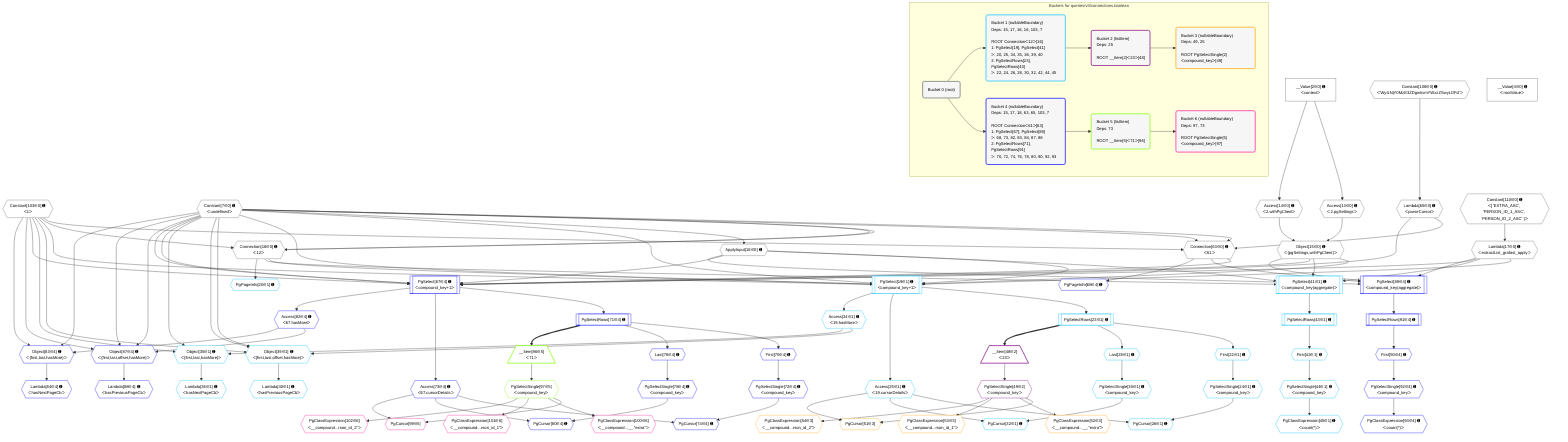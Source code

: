 %%{init: {'themeVariables': { 'fontSize': '12px'}}}%%
graph TD
    classDef path fill:#eee,stroke:#000,color:#000
    classDef plan fill:#fff,stroke-width:1px,color:#000
    classDef itemplan fill:#fff,stroke-width:2px,color:#000
    classDef unbatchedplan fill:#dff,stroke-width:1px,color:#000
    classDef sideeffectplan fill:#fcc,stroke-width:2px,color:#000
    classDef bucket fill:#f6f6f6,color:#000,stroke-width:2px,text-align:left


    %% plan dependencies
    Connection63{{"Connection[63∈0] ➊<br />ᐸ61ᐳ"}}:::plan
    Constant103{{"Constant[103∈0] ➊<br />ᐸ1ᐳ"}}:::plan
    Constant7{{"Constant[7∈0] ➊<br />ᐸundefinedᐳ"}}:::plan
    Lambda65{{"Lambda[65∈0] ➊<br />ᐸparseCursorᐳ"}}:::plan
    Constant103 & Constant7 & Constant7 & Lambda65 --> Connection63
    Connection16{{"Connection[16∈0] ➊<br />ᐸ12ᐳ"}}:::plan
    Constant103 & Constant7 & Constant7 --> Connection16
    Object15{{"Object[15∈0] ➊<br />ᐸ{pgSettings,withPgClient}ᐳ"}}:::plan
    Access13{{"Access[13∈0] ➊<br />ᐸ2.pgSettingsᐳ"}}:::plan
    Access14{{"Access[14∈0] ➊<br />ᐸ2.withPgClientᐳ"}}:::plan
    Access13 & Access14 --> Object15
    __Value2["__Value[2∈0] ➊<br />ᐸcontextᐳ"]:::plan
    __Value2 --> Access13
    __Value2 --> Access14
    Lambda17{{"Lambda[17∈0] ➊<br />ᐸextractList_grafast_applyᐳ"}}:::plan
    Constant110{{"Constant[110∈0] ➊<br />ᐸ[ 'EXTRA_ASC', 'PERSON_ID_1_ASC', 'PERSON_ID_2_ASC' ]ᐳ"}}:::plan
    Constant110 --> Lambda17
    ApplyInput18{{"ApplyInput[18∈0] ➊"}}:::plan
    Constant7 --> ApplyInput18
    Constant108{{"Constant[108∈0] ➊<br />ᐸ'WyIzNjY0MzE3ZDgwIixmYWxzZSwyLDFd'ᐳ"}}:::plan
    Constant108 --> Lambda65
    __Value4["__Value[4∈0] ➊<br />ᐸrootValueᐳ"]:::plan
    PgSelect19[["PgSelect[19∈1] ➊<br />ᐸcompound_key+1ᐳ"]]:::plan
    Object15 & Lambda17 & ApplyInput18 & Connection16 & Constant103 & Constant7 & Constant7 --> PgSelect19
    Object39{{"Object[39∈1] ➊<br />ᐸ{first,last,offset,hasMore}ᐳ"}}:::plan
    Access34{{"Access[34∈1] ➊<br />ᐸ19.hasMoreᐳ"}}:::plan
    Constant103 & Constant7 & Constant7 & Access34 --> Object39
    PgSelect41[["PgSelect[41∈1] ➊<br />ᐸcompound_key(aggregate)ᐳ"]]:::plan
    Object15 & Lambda17 & ApplyInput18 & Connection16 --> PgSelect41
    Object35{{"Object[35∈1] ➊<br />ᐸ{first,last,hasMore}ᐳ"}}:::plan
    Constant103 & Constant7 & Access34 --> Object35
    PgCursor26{{"PgCursor[26∈1] ➊"}}:::plan
    PgSelectSingle24{{"PgSelectSingle[24∈1] ➊<br />ᐸcompound_keyᐳ"}}:::plan
    Access25{{"Access[25∈1] ➊<br />ᐸ19.cursorDetailsᐳ"}}:::plan
    PgSelectSingle24 & Access25 --> PgCursor26
    PgCursor32{{"PgCursor[32∈1] ➊"}}:::plan
    PgSelectSingle30{{"PgSelectSingle[30∈1] ➊<br />ᐸcompound_keyᐳ"}}:::plan
    PgSelectSingle30 & Access25 --> PgCursor32
    PgPageInfo20{{"PgPageInfo[20∈1] ➊"}}:::plan
    Connection16 --> PgPageInfo20
    First22{{"First[22∈1] ➊"}}:::plan
    PgSelectRows23[["PgSelectRows[23∈1] ➊"]]:::plan
    PgSelectRows23 --> First22
    PgSelect19 --> PgSelectRows23
    First22 --> PgSelectSingle24
    PgSelect19 --> Access25
    Last28{{"Last[28∈1] ➊"}}:::plan
    PgSelectRows23 --> Last28
    Last28 --> PgSelectSingle30
    PgSelect19 --> Access34
    Lambda36{{"Lambda[36∈1] ➊<br />ᐸhasNextPageCbᐳ"}}:::plan
    Object35 --> Lambda36
    Lambda40{{"Lambda[40∈1] ➊<br />ᐸhasPreviousPageCbᐳ"}}:::plan
    Object39 --> Lambda40
    First42{{"First[42∈1] ➊"}}:::plan
    PgSelectRows43[["PgSelectRows[43∈1] ➊"]]:::plan
    PgSelectRows43 --> First42
    PgSelect41 --> PgSelectRows43
    PgSelectSingle44{{"PgSelectSingle[44∈1] ➊<br />ᐸcompound_keyᐳ"}}:::plan
    First42 --> PgSelectSingle44
    PgClassExpression45{{"PgClassExpression[45∈1] ➊<br />ᐸcount(*)ᐳ"}}:::plan
    PgSelectSingle44 --> PgClassExpression45
    __Item48[/"__Item[48∈2]<br />ᐸ23ᐳ"\]:::itemplan
    PgSelectRows23 ==> __Item48
    PgSelectSingle49{{"PgSelectSingle[49∈2]<br />ᐸcompound_keyᐳ"}}:::plan
    __Item48 --> PgSelectSingle49
    PgCursor51{{"PgCursor[51∈3]"}}:::plan
    PgSelectSingle49 & Access25 --> PgCursor51
    PgClassExpression52{{"PgClassExpression[52∈3]<br />ᐸ__compound...__.”extra”ᐳ"}}:::plan
    PgSelectSingle49 --> PgClassExpression52
    PgClassExpression53{{"PgClassExpression[53∈3]<br />ᐸ__compound...rson_id_1”ᐳ"}}:::plan
    PgSelectSingle49 --> PgClassExpression53
    PgClassExpression54{{"PgClassExpression[54∈3]<br />ᐸ__compound...rson_id_2”ᐳ"}}:::plan
    PgSelectSingle49 --> PgClassExpression54
    PgSelect67[["PgSelect[67∈4] ➊<br />ᐸcompound_key+1ᐳ"]]:::plan
    Object15 & Lambda17 & ApplyInput18 & Connection63 & Lambda65 & Constant103 & Constant7 & Constant7 --> PgSelect67
    Object87{{"Object[87∈4] ➊<br />ᐸ{first,last,offset,hasMore}ᐳ"}}:::plan
    Access82{{"Access[82∈4] ➊<br />ᐸ67.hasMoreᐳ"}}:::plan
    Constant103 & Constant7 & Constant7 & Access82 --> Object87
    PgSelect89[["PgSelect[89∈4] ➊<br />ᐸcompound_key(aggregate)ᐳ"]]:::plan
    Object15 & Lambda17 & ApplyInput18 & Connection63 --> PgSelect89
    Object83{{"Object[83∈4] ➊<br />ᐸ{first,last,hasMore}ᐳ"}}:::plan
    Constant103 & Constant7 & Access82 --> Object83
    PgCursor74{{"PgCursor[74∈4] ➊"}}:::plan
    PgSelectSingle72{{"PgSelectSingle[72∈4] ➊<br />ᐸcompound_keyᐳ"}}:::plan
    Access73{{"Access[73∈4] ➊<br />ᐸ67.cursorDetailsᐳ"}}:::plan
    PgSelectSingle72 & Access73 --> PgCursor74
    PgCursor80{{"PgCursor[80∈4] ➊"}}:::plan
    PgSelectSingle78{{"PgSelectSingle[78∈4] ➊<br />ᐸcompound_keyᐳ"}}:::plan
    PgSelectSingle78 & Access73 --> PgCursor80
    PgPageInfo68{{"PgPageInfo[68∈4] ➊"}}:::plan
    Connection63 --> PgPageInfo68
    First70{{"First[70∈4] ➊"}}:::plan
    PgSelectRows71[["PgSelectRows[71∈4] ➊"]]:::plan
    PgSelectRows71 --> First70
    PgSelect67 --> PgSelectRows71
    First70 --> PgSelectSingle72
    PgSelect67 --> Access73
    Last76{{"Last[76∈4] ➊"}}:::plan
    PgSelectRows71 --> Last76
    Last76 --> PgSelectSingle78
    PgSelect67 --> Access82
    Lambda84{{"Lambda[84∈4] ➊<br />ᐸhasNextPageCbᐳ"}}:::plan
    Object83 --> Lambda84
    Lambda88{{"Lambda[88∈4] ➊<br />ᐸhasPreviousPageCbᐳ"}}:::plan
    Object87 --> Lambda88
    First90{{"First[90∈4] ➊"}}:::plan
    PgSelectRows91[["PgSelectRows[91∈4] ➊"]]:::plan
    PgSelectRows91 --> First90
    PgSelect89 --> PgSelectRows91
    PgSelectSingle92{{"PgSelectSingle[92∈4] ➊<br />ᐸcompound_keyᐳ"}}:::plan
    First90 --> PgSelectSingle92
    PgClassExpression93{{"PgClassExpression[93∈4] ➊<br />ᐸcount(*)ᐳ"}}:::plan
    PgSelectSingle92 --> PgClassExpression93
    __Item96[/"__Item[96∈5]<br />ᐸ71ᐳ"\]:::itemplan
    PgSelectRows71 ==> __Item96
    PgSelectSingle97{{"PgSelectSingle[97∈5]<br />ᐸcompound_keyᐳ"}}:::plan
    __Item96 --> PgSelectSingle97
    PgCursor99{{"PgCursor[99∈6]"}}:::plan
    PgSelectSingle97 & Access73 --> PgCursor99
    PgClassExpression100{{"PgClassExpression[100∈6]<br />ᐸ__compound...__.”extra”ᐳ"}}:::plan
    PgSelectSingle97 --> PgClassExpression100
    PgClassExpression101{{"PgClassExpression[101∈6]<br />ᐸ__compound...rson_id_1”ᐳ"}}:::plan
    PgSelectSingle97 --> PgClassExpression101
    PgClassExpression102{{"PgClassExpression[102∈6]<br />ᐸ__compound...rson_id_2”ᐳ"}}:::plan
    PgSelectSingle97 --> PgClassExpression102

    %% define steps

    subgraph "Buckets for queries/v4/connections.boolean"
    Bucket0("Bucket 0 (root)"):::bucket
    classDef bucket0 stroke:#696969
    class Bucket0,__Value2,__Value4,Constant7,Access13,Access14,Object15,Connection16,Lambda17,ApplyInput18,Connection63,Lambda65,Constant103,Constant108,Constant110 bucket0
    Bucket1("Bucket 1 (nullableBoundary)<br />Deps: 15, 17, 18, 16, 103, 7<br /><br />ROOT Connectionᐸ12ᐳ[16]<br />1: PgSelect[19], PgSelect[41]<br />ᐳ: 20, 25, 34, 35, 36, 39, 40<br />2: PgSelectRows[23], PgSelectRows[43]<br />ᐳ: 22, 24, 26, 28, 30, 32, 42, 44, 45"):::bucket
    classDef bucket1 stroke:#00bfff
    class Bucket1,PgSelect19,PgPageInfo20,First22,PgSelectRows23,PgSelectSingle24,Access25,PgCursor26,Last28,PgSelectSingle30,PgCursor32,Access34,Object35,Lambda36,Object39,Lambda40,PgSelect41,First42,PgSelectRows43,PgSelectSingle44,PgClassExpression45 bucket1
    Bucket2("Bucket 2 (listItem)<br />Deps: 25<br /><br />ROOT __Item{2}ᐸ23ᐳ[48]"):::bucket
    classDef bucket2 stroke:#7f007f
    class Bucket2,__Item48,PgSelectSingle49 bucket2
    Bucket3("Bucket 3 (nullableBoundary)<br />Deps: 49, 25<br /><br />ROOT PgSelectSingle{2}ᐸcompound_keyᐳ[49]"):::bucket
    classDef bucket3 stroke:#ffa500
    class Bucket3,PgCursor51,PgClassExpression52,PgClassExpression53,PgClassExpression54 bucket3
    Bucket4("Bucket 4 (nullableBoundary)<br />Deps: 15, 17, 18, 63, 65, 103, 7<br /><br />ROOT Connectionᐸ61ᐳ[63]<br />1: PgSelect[67], PgSelect[89]<br />ᐳ: 68, 73, 82, 83, 84, 87, 88<br />2: PgSelectRows[71], PgSelectRows[91]<br />ᐳ: 70, 72, 74, 76, 78, 80, 90, 92, 93"):::bucket
    classDef bucket4 stroke:#0000ff
    class Bucket4,PgSelect67,PgPageInfo68,First70,PgSelectRows71,PgSelectSingle72,Access73,PgCursor74,Last76,PgSelectSingle78,PgCursor80,Access82,Object83,Lambda84,Object87,Lambda88,PgSelect89,First90,PgSelectRows91,PgSelectSingle92,PgClassExpression93 bucket4
    Bucket5("Bucket 5 (listItem)<br />Deps: 73<br /><br />ROOT __Item{5}ᐸ71ᐳ[96]"):::bucket
    classDef bucket5 stroke:#7fff00
    class Bucket5,__Item96,PgSelectSingle97 bucket5
    Bucket6("Bucket 6 (nullableBoundary)<br />Deps: 97, 73<br /><br />ROOT PgSelectSingle{5}ᐸcompound_keyᐳ[97]"):::bucket
    classDef bucket6 stroke:#ff1493
    class Bucket6,PgCursor99,PgClassExpression100,PgClassExpression101,PgClassExpression102 bucket6
    Bucket0 --> Bucket1 & Bucket4
    Bucket1 --> Bucket2
    Bucket2 --> Bucket3
    Bucket4 --> Bucket5
    Bucket5 --> Bucket6
    end